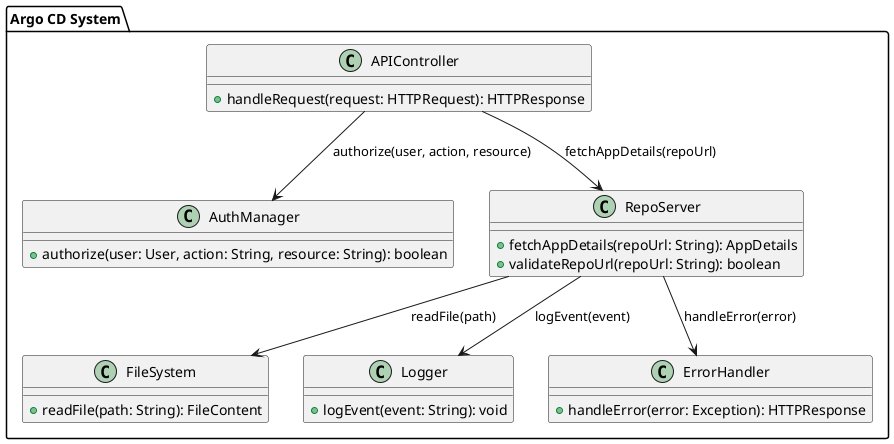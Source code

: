 @startuml "test 1"
package "Argo CD System" {
  class APIController {
    +handleRequest(request: HTTPRequest): HTTPResponse
  }

  class AuthManager {
    +authorize(user: User, action: String, resource: String): boolean
  }

  class RepoServer {
    +fetchAppDetails(repoUrl: String): AppDetails
    +validateRepoUrl(repoUrl: String): boolean
  }

  class FileSystem {
    +readFile(path: String): FileContent
  }

  class Logger {
    +logEvent(event: String): void
  }

  class ErrorHandler {
    +handleError(error: Exception): HTTPResponse
  }
}

APIController --> AuthManager : authorize(user, action, resource)
APIController --> RepoServer : fetchAppDetails(repoUrl)
RepoServer --> FileSystem : readFile(path)
RepoServer --> Logger : logEvent(event)
RepoServer --> ErrorHandler : handleError(error)
@enduml
